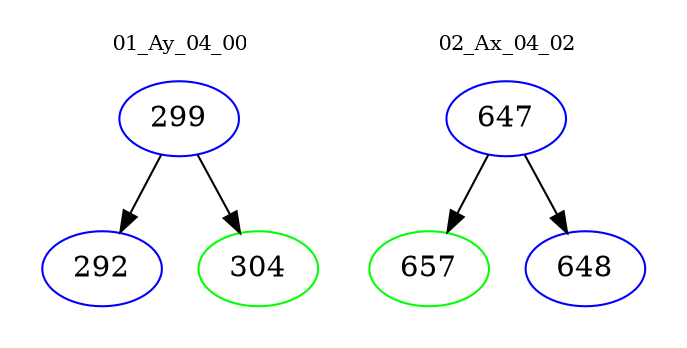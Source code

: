 digraph{
subgraph cluster_0 {
color = white
label = "01_Ay_04_00";
fontsize=10;
T0_299 [label="299", color="blue"]
T0_299 -> T0_292 [color="black"]
T0_292 [label="292", color="blue"]
T0_299 -> T0_304 [color="black"]
T0_304 [label="304", color="green"]
}
subgraph cluster_1 {
color = white
label = "02_Ax_04_02";
fontsize=10;
T1_647 [label="647", color="blue"]
T1_647 -> T1_657 [color="black"]
T1_657 [label="657", color="green"]
T1_647 -> T1_648 [color="black"]
T1_648 [label="648", color="blue"]
}
}
